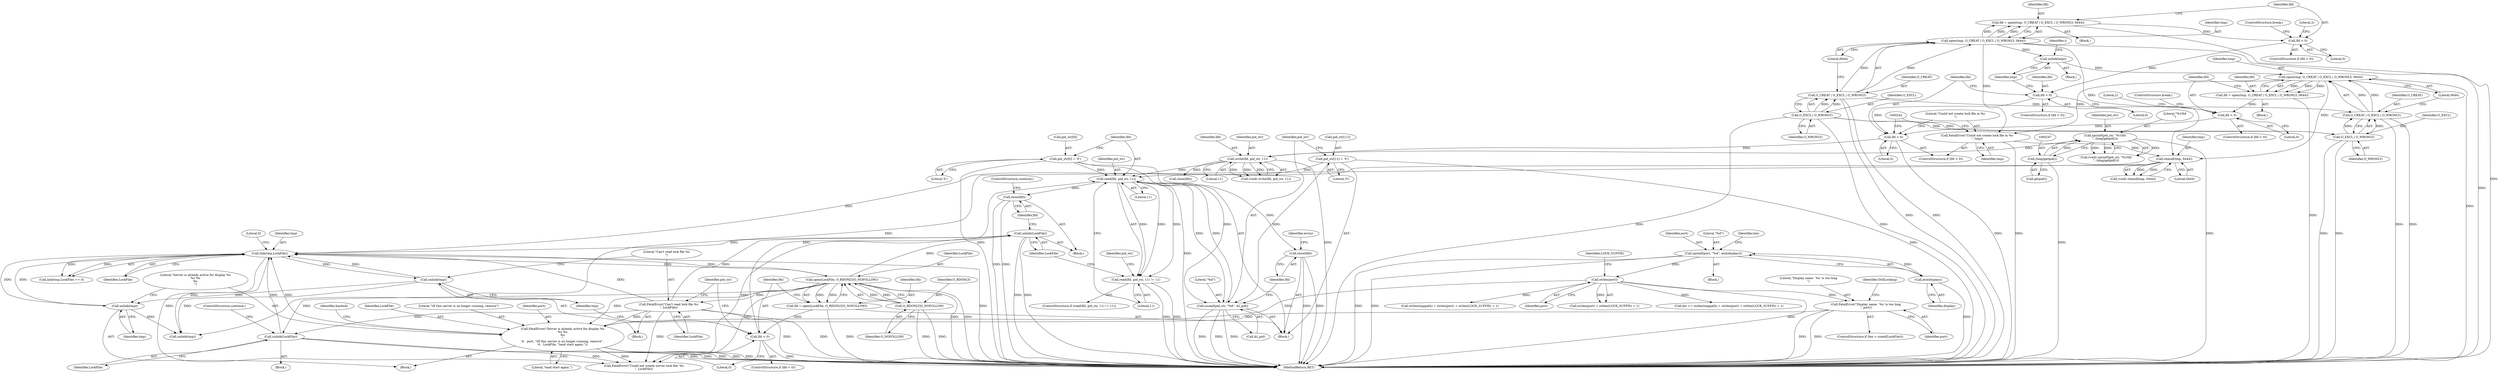 digraph "0_xserver_b67581cf825940fdf52bf2e0af4330e695d724a4@API" {
"1000316" [label="(Call,read(lfd, pid_str, 11))"];
"1000300" [label="(Call,lfd < 0)"];
"1000292" [label="(Call,lfd = open(LockFile, O_RDONLY|O_NOFOLLOW))"];
"1000294" [label="(Call,open(LockFile, O_RDONLY|O_NOFOLLOW))"];
"1000282" [label="(Call,link(tmp,LockFile))"];
"1000304" [label="(Call,unlink(tmp))"];
"1000257" [label="(Call,chmod(tmp, 0444))"];
"1000215" [label="(Call,open(tmp, O_CREAT | O_EXCL | O_WRONLY, 0644))"];
"1000204" [label="(Call,unlink(tmp))"];
"1000180" [label="(Call,open(tmp, O_CREAT | O_EXCL | O_WRONLY, 0644))"];
"1000182" [label="(Call,O_CREAT | O_EXCL | O_WRONLY)"];
"1000184" [label="(Call,O_EXCL | O_WRONLY)"];
"1000217" [label="(Call,O_CREAT | O_EXCL | O_WRONLY)"];
"1000219" [label="(Call,O_EXCL | O_WRONLY)"];
"1000238" [label="(Call,FatalError(\"Could not create lock file in %s\n\", tmp))"];
"1000373" [label="(Call,unlink(tmp))"];
"1000356" [label="(Call,unlink(LockFile))"];
"1000306" [label="(Call,FatalError(\"Can't read lock file %s\n\", LockFile))"];
"1000375" [label="(Call,FatalError(\"Server is already active for display %s\n%s %s\n%s\n\",\n\t\t   port, \"\tIf this server is no longer running, remove\",\n\t\t   LockFile, \"\tand start again.\"))"];
"1000154" [label="(Call,strlen(port))"];
"1000131" [label="(Call,sprintf(port, \"%d\", atoi(display)))"];
"1000134" [label="(Call,atoi(display))"];
"1000165" [label="(Call,FatalError(\"Display name `%s' is too long\n\", port))"];
"1000322" [label="(Call,unlink(LockFile))"];
"1000296" [label="(Call,O_RDONLY|O_NOFOLLOW)"];
"1000309" [label="(Call,pid_str[0] = '\0')"];
"1000332" [label="(Call,sscanf(pid_str, \"%d\", &l_pid))"];
"1000316" [label="(Call,read(lfd, pid_str, 11))"];
"1000327" [label="(Call,pid_str[11] = '\0')"];
"1000251" [label="(Call,write(lfd, pid_str, 11))"];
"1000235" [label="(Call,lfd < 0)"];
"1000224" [label="(Call,lfd < 0)"];
"1000213" [label="(Call,lfd = open(tmp, O_CREAT | O_EXCL | O_WRONLY, 0644))"];
"1000200" [label="(Call,lfd < 0)"];
"1000189" [label="(Call,lfd < 0)"];
"1000178" [label="(Call,lfd = open(tmp, O_CREAT | O_EXCL | O_WRONLY, 0644))"];
"1000243" [label="(Call,sprintf(pid_str, \"%10ld\n\", (long)getpid()))"];
"1000246" [label="(Call,(long)getpid())"];
"1000315" [label="(Call,read(lfd, pid_str, 11) != 11)"];
"1000324" [label="(Call,close(lfd))"];
"1000337" [label="(Call,close(lfd))"];
"1000292" [label="(Call,lfd = open(LockFile, O_RDONLY|O_NOFOLLOW))"];
"1000182" [label="(Call,O_CREAT | O_EXCL | O_WRONLY)"];
"1000326" [label="(ControlStructure,continue;)"];
"1000243" [label="(Call,sprintf(pid_str, \"%10ld\n\", (long)getpid()))"];
"1000315" [label="(Call,read(lfd, pid_str, 11) != 11)"];
"1000220" [label="(Identifier,O_EXCL)"];
"1000258" [label="(Identifier,tmp)"];
"1000311" [label="(Identifier,pid_str)"];
"1000314" [label="(ControlStructure,if (read(lfd, pid_str, 11) != 11))"];
"1000186" [label="(Identifier,O_WRONLY)"];
"1000257" [label="(Call,chmod(tmp, 0444))"];
"1000273" [label="(Identifier,haslock)"];
"1000137" [label="(Identifier,len)"];
"1000386" [label="(Call,FatalError(\"Could not create server lock file: %s\n\", LockFile))"];
"1000373" [label="(Call,unlink(tmp))"];
"1000381" [label="(Call,unlink(tmp))"];
"1000301" [label="(Identifier,lfd)"];
"1000380" [label="(Literal,\"\tand start again.\")"];
"1000213" [label="(Call,lfd = open(tmp, O_CREAT | O_EXCL | O_WRONLY, 0644))"];
"1000210" [label="(Block,)"];
"1000219" [label="(Call,O_EXCL | O_WRONLY)"];
"1000217" [label="(Call,O_CREAT | O_EXCL | O_WRONLY)"];
"1000178" [label="(Call,lfd = open(tmp, O_CREAT | O_EXCL | O_WRONLY, 0644))"];
"1000240" [label="(Identifier,tmp)"];
"1000304" [label="(Call,unlink(tmp))"];
"1000228" [label="(Literal,2)"];
"1000241" [label="(Call,(void) sprintf(pid_str, \"%10ld\n\", (long)getpid()))"];
"1000195" [label="(ControlStructure,break;)"];
"1000154" [label="(Call,strlen(port))"];
"1000179" [label="(Identifier,lfd)"];
"1000306" [label="(Call,FatalError(\"Can't read lock file %s\n\", LockFile))"];
"1000132" [label="(Identifier,port)"];
"1000313" [label="(Literal,'\0')"];
"1000234" [label="(ControlStructure,if (lfd < 0))"];
"1000356" [label="(Call,unlink(LockFile))"];
"1000328" [label="(Call,pid_str[11])"];
"1000379" [label="(Identifier,LockFile)"];
"1000236" [label="(Identifier,lfd)"];
"1000325" [label="(Identifier,lfd)"];
"1000321" [label="(Block,)"];
"1000319" [label="(Literal,11)"];
"1000334" [label="(Literal,\"%d\")"];
"1000335" [label="(Call,&l_pid)"];
"1000297" [label="(Identifier,O_RDONLY)"];
"1000291" [label="(Block,)"];
"1000167" [label="(Identifier,port)"];
"1000331" [label="(Literal,'\0')"];
"1000215" [label="(Call,open(tmp, O_CREAT | O_EXCL | O_WRONLY, 0644))"];
"1000252" [label="(Identifier,lfd)"];
"1000205" [label="(Identifier,tmp)"];
"1000248" [label="(Call,getpid())"];
"1000323" [label="(Identifier,LockFile)"];
"1000189" [label="(Call,lfd < 0)"];
"1000251" [label="(Call,write(lfd, pid_str, 11))"];
"1000340" [label="(Identifier,errno)"];
"1000309" [label="(Call,pid_str[0] = '\0')"];
"1000216" [label="(Identifier,tmp)"];
"1000308" [label="(Identifier,LockFile)"];
"1000160" [label="(ControlStructure,if (len > sizeof(LockFile)))"];
"1000169" [label="(Identifier,StillLocking)"];
"1000200" [label="(Call,lfd < 0)"];
"1000245" [label="(Literal,\"%10ld\n\")"];
"1000375" [label="(Call,FatalError(\"Server is already active for display %s\n%s %s\n%s\n\",\n\t\t   port, \"\tIf this server is no longer running, remove\",\n\t\t   LockFile, \"\tand start again.\"))"];
"1000244" [label="(Identifier,pid_str)"];
"1000226" [label="(Literal,0)"];
"1000378" [label="(Literal,\"\tIf this server is no longer running, remove\")"];
"1000310" [label="(Call,pid_str[0])"];
"1000318" [label="(Identifier,pid_str)"];
"1000296" [label="(Call,O_RDONLY|O_NOFOLLOW)"];
"1000285" [label="(Literal,0)"];
"1000175" [label="(Block,)"];
"1000224" [label="(Call,lfd < 0)"];
"1000281" [label="(Call,link(tmp,LockFile) == 0)"];
"1000294" [label="(Call,open(LockFile, O_RDONLY|O_NOFOLLOW))"];
"1000372" [label="(Block,)"];
"1000222" [label="(Literal,0644)"];
"1000249" [label="(Call,(void) write(lfd, pid_str, 11))"];
"1000303" [label="(Block,)"];
"1000155" [label="(Identifier,port)"];
"1000111" [label="(Block,)"];
"1000204" [label="(Call,unlink(tmp))"];
"1000305" [label="(Identifier,tmp)"];
"1000190" [label="(Identifier,lfd)"];
"1000337" [label="(Call,close(lfd))"];
"1000148" [label="(Call,len += strlen(tmppath) + strlen(port) + strlen(LOCK_SUFFIX) + 1)"];
"1000320" [label="(Literal,11)"];
"1000299" [label="(ControlStructure,if (lfd < 0))"];
"1000183" [label="(Identifier,O_CREAT)"];
"1000376" [label="(Literal,\"Server is already active for display %s\n%s %s\n%s\n\")"];
"1000300" [label="(Call,lfd < 0)"];
"1000153" [label="(Call,strlen(port) + strlen(LOCK_SUFFIX) + 1)"];
"1000133" [label="(Literal,\"%d\")"];
"1000230" [label="(ControlStructure,break;)"];
"1000131" [label="(Call,sprintf(port, \"%d\", atoi(display)))"];
"1000282" [label="(Call,link(tmp,LockFile))"];
"1000329" [label="(Identifier,pid_str)"];
"1000253" [label="(Identifier,pid_str)"];
"1000338" [label="(Identifier,lfd)"];
"1000358" [label="(ControlStructure,continue;)"];
"1000283" [label="(Identifier,tmp)"];
"1000134" [label="(Call,atoi(display))"];
"1000317" [label="(Identifier,lfd)"];
"1000150" [label="(Call,strlen(tmppath) + strlen(port) + strlen(LOCK_SUFFIX) + 1)"];
"1000259" [label="(Literal,0444)"];
"1000158" [label="(Identifier,LOCK_SUFFIX)"];
"1000262" [label="(Call,close(lfd))"];
"1000392" [label="(MethodReturn,RET)"];
"1000324" [label="(Call,close(lfd))"];
"1000254" [label="(Literal,11)"];
"1000327" [label="(Call,pid_str[11] = '\0')"];
"1000166" [label="(Literal,\"Display name `%s' is too long\n\")"];
"1000188" [label="(ControlStructure,if (lfd < 0))"];
"1000307" [label="(Literal,\"Can't read lock file %s\n\")"];
"1000355" [label="(Block,)"];
"1000374" [label="(Identifier,tmp)"];
"1000316" [label="(Call,read(lfd, pid_str, 11))"];
"1000221" [label="(Identifier,O_WRONLY)"];
"1000246" [label="(Call,(long)getpid())"];
"1000191" [label="(Literal,0)"];
"1000223" [label="(ControlStructure,if (lfd < 0))"];
"1000332" [label="(Call,sscanf(pid_str, \"%d\", &l_pid))"];
"1000180" [label="(Call,open(tmp, O_CREAT | O_EXCL | O_WRONLY, 0644))"];
"1000284" [label="(Identifier,LockFile)"];
"1000225" [label="(Identifier,lfd)"];
"1000295" [label="(Identifier,LockFile)"];
"1000165" [label="(Call,FatalError(\"Display name `%s' is too long\n\", port))"];
"1000184" [label="(Call,O_EXCL | O_WRONLY)"];
"1000135" [label="(Identifier,display)"];
"1000214" [label="(Identifier,lfd)"];
"1000203" [label="(Block,)"];
"1000298" [label="(Identifier,O_NOFOLLOW)"];
"1000237" [label="(Literal,0)"];
"1000207" [label="(Identifier,i)"];
"1000187" [label="(Literal,0644)"];
"1000293" [label="(Identifier,lfd)"];
"1000377" [label="(Identifier,port)"];
"1000255" [label="(Call,(void) chmod(tmp, 0444))"];
"1000322" [label="(Call,unlink(LockFile))"];
"1000235" [label="(Call,lfd < 0)"];
"1000202" [label="(Literal,0)"];
"1000238" [label="(Call,FatalError(\"Could not create lock file in %s\n\", tmp))"];
"1000201" [label="(Identifier,lfd)"];
"1000357" [label="(Identifier,LockFile)"];
"1000218" [label="(Identifier,O_CREAT)"];
"1000333" [label="(Identifier,pid_str)"];
"1000185" [label="(Identifier,O_EXCL)"];
"1000199" [label="(ControlStructure,if (lfd < 0))"];
"1000193" [label="(Literal,2)"];
"1000302" [label="(Literal,0)"];
"1000239" [label="(Literal,\"Could not create lock file in %s\n\")"];
"1000181" [label="(Identifier,tmp)"];
"1000316" -> "1000315"  [label="AST: "];
"1000316" -> "1000319"  [label="CFG: "];
"1000317" -> "1000316"  [label="AST: "];
"1000318" -> "1000316"  [label="AST: "];
"1000319" -> "1000316"  [label="AST: "];
"1000320" -> "1000316"  [label="CFG: "];
"1000316" -> "1000392"  [label="DDG: "];
"1000316" -> "1000315"  [label="DDG: "];
"1000316" -> "1000315"  [label="DDG: "];
"1000316" -> "1000315"  [label="DDG: "];
"1000300" -> "1000316"  [label="DDG: "];
"1000309" -> "1000316"  [label="DDG: "];
"1000332" -> "1000316"  [label="DDG: "];
"1000327" -> "1000316"  [label="DDG: "];
"1000251" -> "1000316"  [label="DDG: "];
"1000316" -> "1000324"  [label="DDG: "];
"1000316" -> "1000332"  [label="DDG: "];
"1000316" -> "1000337"  [label="DDG: "];
"1000300" -> "1000299"  [label="AST: "];
"1000300" -> "1000302"  [label="CFG: "];
"1000301" -> "1000300"  [label="AST: "];
"1000302" -> "1000300"  [label="AST: "];
"1000305" -> "1000300"  [label="CFG: "];
"1000311" -> "1000300"  [label="CFG: "];
"1000300" -> "1000392"  [label="DDG: "];
"1000292" -> "1000300"  [label="DDG: "];
"1000292" -> "1000291"  [label="AST: "];
"1000292" -> "1000294"  [label="CFG: "];
"1000293" -> "1000292"  [label="AST: "];
"1000294" -> "1000292"  [label="AST: "];
"1000301" -> "1000292"  [label="CFG: "];
"1000292" -> "1000392"  [label="DDG: "];
"1000294" -> "1000292"  [label="DDG: "];
"1000294" -> "1000292"  [label="DDG: "];
"1000294" -> "1000296"  [label="CFG: "];
"1000295" -> "1000294"  [label="AST: "];
"1000296" -> "1000294"  [label="AST: "];
"1000294" -> "1000392"  [label="DDG: "];
"1000294" -> "1000392"  [label="DDG: "];
"1000294" -> "1000282"  [label="DDG: "];
"1000282" -> "1000294"  [label="DDG: "];
"1000296" -> "1000294"  [label="DDG: "];
"1000296" -> "1000294"  [label="DDG: "];
"1000294" -> "1000306"  [label="DDG: "];
"1000294" -> "1000322"  [label="DDG: "];
"1000294" -> "1000356"  [label="DDG: "];
"1000294" -> "1000375"  [label="DDG: "];
"1000294" -> "1000386"  [label="DDG: "];
"1000282" -> "1000281"  [label="AST: "];
"1000282" -> "1000284"  [label="CFG: "];
"1000283" -> "1000282"  [label="AST: "];
"1000284" -> "1000282"  [label="AST: "];
"1000285" -> "1000282"  [label="CFG: "];
"1000282" -> "1000392"  [label="DDG: "];
"1000282" -> "1000281"  [label="DDG: "];
"1000282" -> "1000281"  [label="DDG: "];
"1000304" -> "1000282"  [label="DDG: "];
"1000257" -> "1000282"  [label="DDG: "];
"1000373" -> "1000282"  [label="DDG: "];
"1000356" -> "1000282"  [label="DDG: "];
"1000375" -> "1000282"  [label="DDG: "];
"1000322" -> "1000282"  [label="DDG: "];
"1000306" -> "1000282"  [label="DDG: "];
"1000282" -> "1000304"  [label="DDG: "];
"1000282" -> "1000373"  [label="DDG: "];
"1000282" -> "1000381"  [label="DDG: "];
"1000282" -> "1000386"  [label="DDG: "];
"1000304" -> "1000303"  [label="AST: "];
"1000304" -> "1000305"  [label="CFG: "];
"1000305" -> "1000304"  [label="AST: "];
"1000307" -> "1000304"  [label="CFG: "];
"1000304" -> "1000373"  [label="DDG: "];
"1000304" -> "1000381"  [label="DDG: "];
"1000257" -> "1000255"  [label="AST: "];
"1000257" -> "1000259"  [label="CFG: "];
"1000258" -> "1000257"  [label="AST: "];
"1000259" -> "1000257"  [label="AST: "];
"1000255" -> "1000257"  [label="CFG: "];
"1000257" -> "1000255"  [label="DDG: "];
"1000257" -> "1000255"  [label="DDG: "];
"1000215" -> "1000257"  [label="DDG: "];
"1000238" -> "1000257"  [label="DDG: "];
"1000180" -> "1000257"  [label="DDG: "];
"1000257" -> "1000381"  [label="DDG: "];
"1000215" -> "1000213"  [label="AST: "];
"1000215" -> "1000222"  [label="CFG: "];
"1000216" -> "1000215"  [label="AST: "];
"1000217" -> "1000215"  [label="AST: "];
"1000222" -> "1000215"  [label="AST: "];
"1000213" -> "1000215"  [label="CFG: "];
"1000215" -> "1000392"  [label="DDG: "];
"1000215" -> "1000213"  [label="DDG: "];
"1000215" -> "1000213"  [label="DDG: "];
"1000215" -> "1000213"  [label="DDG: "];
"1000204" -> "1000215"  [label="DDG: "];
"1000217" -> "1000215"  [label="DDG: "];
"1000217" -> "1000215"  [label="DDG: "];
"1000215" -> "1000238"  [label="DDG: "];
"1000204" -> "1000203"  [label="AST: "];
"1000204" -> "1000205"  [label="CFG: "];
"1000205" -> "1000204"  [label="AST: "];
"1000207" -> "1000204"  [label="CFG: "];
"1000180" -> "1000204"  [label="DDG: "];
"1000180" -> "1000178"  [label="AST: "];
"1000180" -> "1000187"  [label="CFG: "];
"1000181" -> "1000180"  [label="AST: "];
"1000182" -> "1000180"  [label="AST: "];
"1000187" -> "1000180"  [label="AST: "];
"1000178" -> "1000180"  [label="CFG: "];
"1000180" -> "1000392"  [label="DDG: "];
"1000180" -> "1000178"  [label="DDG: "];
"1000180" -> "1000178"  [label="DDG: "];
"1000180" -> "1000178"  [label="DDG: "];
"1000182" -> "1000180"  [label="DDG: "];
"1000182" -> "1000180"  [label="DDG: "];
"1000180" -> "1000238"  [label="DDG: "];
"1000182" -> "1000184"  [label="CFG: "];
"1000183" -> "1000182"  [label="AST: "];
"1000184" -> "1000182"  [label="AST: "];
"1000187" -> "1000182"  [label="CFG: "];
"1000182" -> "1000392"  [label="DDG: "];
"1000182" -> "1000392"  [label="DDG: "];
"1000184" -> "1000182"  [label="DDG: "];
"1000184" -> "1000182"  [label="DDG: "];
"1000182" -> "1000217"  [label="DDG: "];
"1000184" -> "1000186"  [label="CFG: "];
"1000185" -> "1000184"  [label="AST: "];
"1000186" -> "1000184"  [label="AST: "];
"1000184" -> "1000392"  [label="DDG: "];
"1000184" -> "1000392"  [label="DDG: "];
"1000184" -> "1000219"  [label="DDG: "];
"1000184" -> "1000219"  [label="DDG: "];
"1000217" -> "1000219"  [label="CFG: "];
"1000218" -> "1000217"  [label="AST: "];
"1000219" -> "1000217"  [label="AST: "];
"1000222" -> "1000217"  [label="CFG: "];
"1000217" -> "1000392"  [label="DDG: "];
"1000217" -> "1000392"  [label="DDG: "];
"1000219" -> "1000217"  [label="DDG: "];
"1000219" -> "1000217"  [label="DDG: "];
"1000219" -> "1000221"  [label="CFG: "];
"1000220" -> "1000219"  [label="AST: "];
"1000221" -> "1000219"  [label="AST: "];
"1000219" -> "1000392"  [label="DDG: "];
"1000219" -> "1000392"  [label="DDG: "];
"1000238" -> "1000234"  [label="AST: "];
"1000238" -> "1000240"  [label="CFG: "];
"1000239" -> "1000238"  [label="AST: "];
"1000240" -> "1000238"  [label="AST: "];
"1000242" -> "1000238"  [label="CFG: "];
"1000238" -> "1000392"  [label="DDG: "];
"1000373" -> "1000372"  [label="AST: "];
"1000373" -> "1000374"  [label="CFG: "];
"1000374" -> "1000373"  [label="AST: "];
"1000376" -> "1000373"  [label="CFG: "];
"1000373" -> "1000381"  [label="DDG: "];
"1000356" -> "1000355"  [label="AST: "];
"1000356" -> "1000357"  [label="CFG: "];
"1000357" -> "1000356"  [label="AST: "];
"1000358" -> "1000356"  [label="CFG: "];
"1000356" -> "1000392"  [label="DDG: "];
"1000356" -> "1000392"  [label="DDG: "];
"1000306" -> "1000356"  [label="DDG: "];
"1000356" -> "1000386"  [label="DDG: "];
"1000306" -> "1000303"  [label="AST: "];
"1000306" -> "1000308"  [label="CFG: "];
"1000307" -> "1000306"  [label="AST: "];
"1000308" -> "1000306"  [label="AST: "];
"1000311" -> "1000306"  [label="CFG: "];
"1000306" -> "1000392"  [label="DDG: "];
"1000306" -> "1000392"  [label="DDG: "];
"1000306" -> "1000322"  [label="DDG: "];
"1000306" -> "1000375"  [label="DDG: "];
"1000306" -> "1000386"  [label="DDG: "];
"1000375" -> "1000372"  [label="AST: "];
"1000375" -> "1000380"  [label="CFG: "];
"1000376" -> "1000375"  [label="AST: "];
"1000377" -> "1000375"  [label="AST: "];
"1000378" -> "1000375"  [label="AST: "];
"1000379" -> "1000375"  [label="AST: "];
"1000380" -> "1000375"  [label="AST: "];
"1000273" -> "1000375"  [label="CFG: "];
"1000375" -> "1000392"  [label="DDG: "];
"1000375" -> "1000392"  [label="DDG: "];
"1000375" -> "1000392"  [label="DDG: "];
"1000154" -> "1000375"  [label="DDG: "];
"1000165" -> "1000375"  [label="DDG: "];
"1000375" -> "1000386"  [label="DDG: "];
"1000154" -> "1000153"  [label="AST: "];
"1000154" -> "1000155"  [label="CFG: "];
"1000155" -> "1000154"  [label="AST: "];
"1000158" -> "1000154"  [label="CFG: "];
"1000154" -> "1000392"  [label="DDG: "];
"1000154" -> "1000148"  [label="DDG: "];
"1000154" -> "1000150"  [label="DDG: "];
"1000154" -> "1000153"  [label="DDG: "];
"1000131" -> "1000154"  [label="DDG: "];
"1000154" -> "1000165"  [label="DDG: "];
"1000131" -> "1000111"  [label="AST: "];
"1000131" -> "1000134"  [label="CFG: "];
"1000132" -> "1000131"  [label="AST: "];
"1000133" -> "1000131"  [label="AST: "];
"1000134" -> "1000131"  [label="AST: "];
"1000137" -> "1000131"  [label="CFG: "];
"1000131" -> "1000392"  [label="DDG: "];
"1000131" -> "1000392"  [label="DDG: "];
"1000134" -> "1000131"  [label="DDG: "];
"1000134" -> "1000135"  [label="CFG: "];
"1000135" -> "1000134"  [label="AST: "];
"1000134" -> "1000392"  [label="DDG: "];
"1000165" -> "1000160"  [label="AST: "];
"1000165" -> "1000167"  [label="CFG: "];
"1000166" -> "1000165"  [label="AST: "];
"1000167" -> "1000165"  [label="AST: "];
"1000169" -> "1000165"  [label="CFG: "];
"1000165" -> "1000392"  [label="DDG: "];
"1000165" -> "1000392"  [label="DDG: "];
"1000322" -> "1000321"  [label="AST: "];
"1000322" -> "1000323"  [label="CFG: "];
"1000323" -> "1000322"  [label="AST: "];
"1000325" -> "1000322"  [label="CFG: "];
"1000322" -> "1000392"  [label="DDG: "];
"1000322" -> "1000392"  [label="DDG: "];
"1000322" -> "1000386"  [label="DDG: "];
"1000296" -> "1000298"  [label="CFG: "];
"1000297" -> "1000296"  [label="AST: "];
"1000298" -> "1000296"  [label="AST: "];
"1000296" -> "1000392"  [label="DDG: "];
"1000296" -> "1000392"  [label="DDG: "];
"1000309" -> "1000291"  [label="AST: "];
"1000309" -> "1000313"  [label="CFG: "];
"1000310" -> "1000309"  [label="AST: "];
"1000313" -> "1000309"  [label="AST: "];
"1000317" -> "1000309"  [label="CFG: "];
"1000309" -> "1000392"  [label="DDG: "];
"1000309" -> "1000332"  [label="DDG: "];
"1000332" -> "1000291"  [label="AST: "];
"1000332" -> "1000335"  [label="CFG: "];
"1000333" -> "1000332"  [label="AST: "];
"1000334" -> "1000332"  [label="AST: "];
"1000335" -> "1000332"  [label="AST: "];
"1000338" -> "1000332"  [label="CFG: "];
"1000332" -> "1000392"  [label="DDG: "];
"1000332" -> "1000392"  [label="DDG: "];
"1000332" -> "1000392"  [label="DDG: "];
"1000327" -> "1000332"  [label="DDG: "];
"1000327" -> "1000291"  [label="AST: "];
"1000327" -> "1000331"  [label="CFG: "];
"1000328" -> "1000327"  [label="AST: "];
"1000331" -> "1000327"  [label="AST: "];
"1000333" -> "1000327"  [label="CFG: "];
"1000327" -> "1000392"  [label="DDG: "];
"1000251" -> "1000249"  [label="AST: "];
"1000251" -> "1000254"  [label="CFG: "];
"1000252" -> "1000251"  [label="AST: "];
"1000253" -> "1000251"  [label="AST: "];
"1000254" -> "1000251"  [label="AST: "];
"1000249" -> "1000251"  [label="CFG: "];
"1000251" -> "1000392"  [label="DDG: "];
"1000251" -> "1000249"  [label="DDG: "];
"1000251" -> "1000249"  [label="DDG: "];
"1000251" -> "1000249"  [label="DDG: "];
"1000235" -> "1000251"  [label="DDG: "];
"1000243" -> "1000251"  [label="DDG: "];
"1000251" -> "1000262"  [label="DDG: "];
"1000235" -> "1000234"  [label="AST: "];
"1000235" -> "1000237"  [label="CFG: "];
"1000236" -> "1000235"  [label="AST: "];
"1000237" -> "1000235"  [label="AST: "];
"1000239" -> "1000235"  [label="CFG: "];
"1000242" -> "1000235"  [label="CFG: "];
"1000235" -> "1000392"  [label="DDG: "];
"1000224" -> "1000235"  [label="DDG: "];
"1000200" -> "1000235"  [label="DDG: "];
"1000224" -> "1000223"  [label="AST: "];
"1000224" -> "1000226"  [label="CFG: "];
"1000225" -> "1000224"  [label="AST: "];
"1000226" -> "1000224"  [label="AST: "];
"1000228" -> "1000224"  [label="CFG: "];
"1000230" -> "1000224"  [label="CFG: "];
"1000213" -> "1000224"  [label="DDG: "];
"1000213" -> "1000210"  [label="AST: "];
"1000214" -> "1000213"  [label="AST: "];
"1000225" -> "1000213"  [label="CFG: "];
"1000213" -> "1000392"  [label="DDG: "];
"1000200" -> "1000199"  [label="AST: "];
"1000200" -> "1000202"  [label="CFG: "];
"1000201" -> "1000200"  [label="AST: "];
"1000202" -> "1000200"  [label="AST: "];
"1000205" -> "1000200"  [label="CFG: "];
"1000236" -> "1000200"  [label="CFG: "];
"1000189" -> "1000200"  [label="DDG: "];
"1000189" -> "1000188"  [label="AST: "];
"1000189" -> "1000191"  [label="CFG: "];
"1000190" -> "1000189"  [label="AST: "];
"1000191" -> "1000189"  [label="AST: "];
"1000193" -> "1000189"  [label="CFG: "];
"1000195" -> "1000189"  [label="CFG: "];
"1000178" -> "1000189"  [label="DDG: "];
"1000178" -> "1000175"  [label="AST: "];
"1000179" -> "1000178"  [label="AST: "];
"1000190" -> "1000178"  [label="CFG: "];
"1000178" -> "1000392"  [label="DDG: "];
"1000243" -> "1000241"  [label="AST: "];
"1000243" -> "1000246"  [label="CFG: "];
"1000244" -> "1000243"  [label="AST: "];
"1000245" -> "1000243"  [label="AST: "];
"1000246" -> "1000243"  [label="AST: "];
"1000241" -> "1000243"  [label="CFG: "];
"1000243" -> "1000392"  [label="DDG: "];
"1000243" -> "1000241"  [label="DDG: "];
"1000243" -> "1000241"  [label="DDG: "];
"1000243" -> "1000241"  [label="DDG: "];
"1000246" -> "1000243"  [label="DDG: "];
"1000246" -> "1000248"  [label="CFG: "];
"1000247" -> "1000246"  [label="AST: "];
"1000248" -> "1000246"  [label="AST: "];
"1000246" -> "1000392"  [label="DDG: "];
"1000315" -> "1000314"  [label="AST: "];
"1000315" -> "1000320"  [label="CFG: "];
"1000320" -> "1000315"  [label="AST: "];
"1000323" -> "1000315"  [label="CFG: "];
"1000329" -> "1000315"  [label="CFG: "];
"1000315" -> "1000392"  [label="DDG: "];
"1000315" -> "1000392"  [label="DDG: "];
"1000324" -> "1000321"  [label="AST: "];
"1000324" -> "1000325"  [label="CFG: "];
"1000325" -> "1000324"  [label="AST: "];
"1000326" -> "1000324"  [label="CFG: "];
"1000324" -> "1000392"  [label="DDG: "];
"1000324" -> "1000392"  [label="DDG: "];
"1000337" -> "1000291"  [label="AST: "];
"1000337" -> "1000338"  [label="CFG: "];
"1000338" -> "1000337"  [label="AST: "];
"1000340" -> "1000337"  [label="CFG: "];
"1000337" -> "1000392"  [label="DDG: "];
"1000337" -> "1000392"  [label="DDG: "];
}
